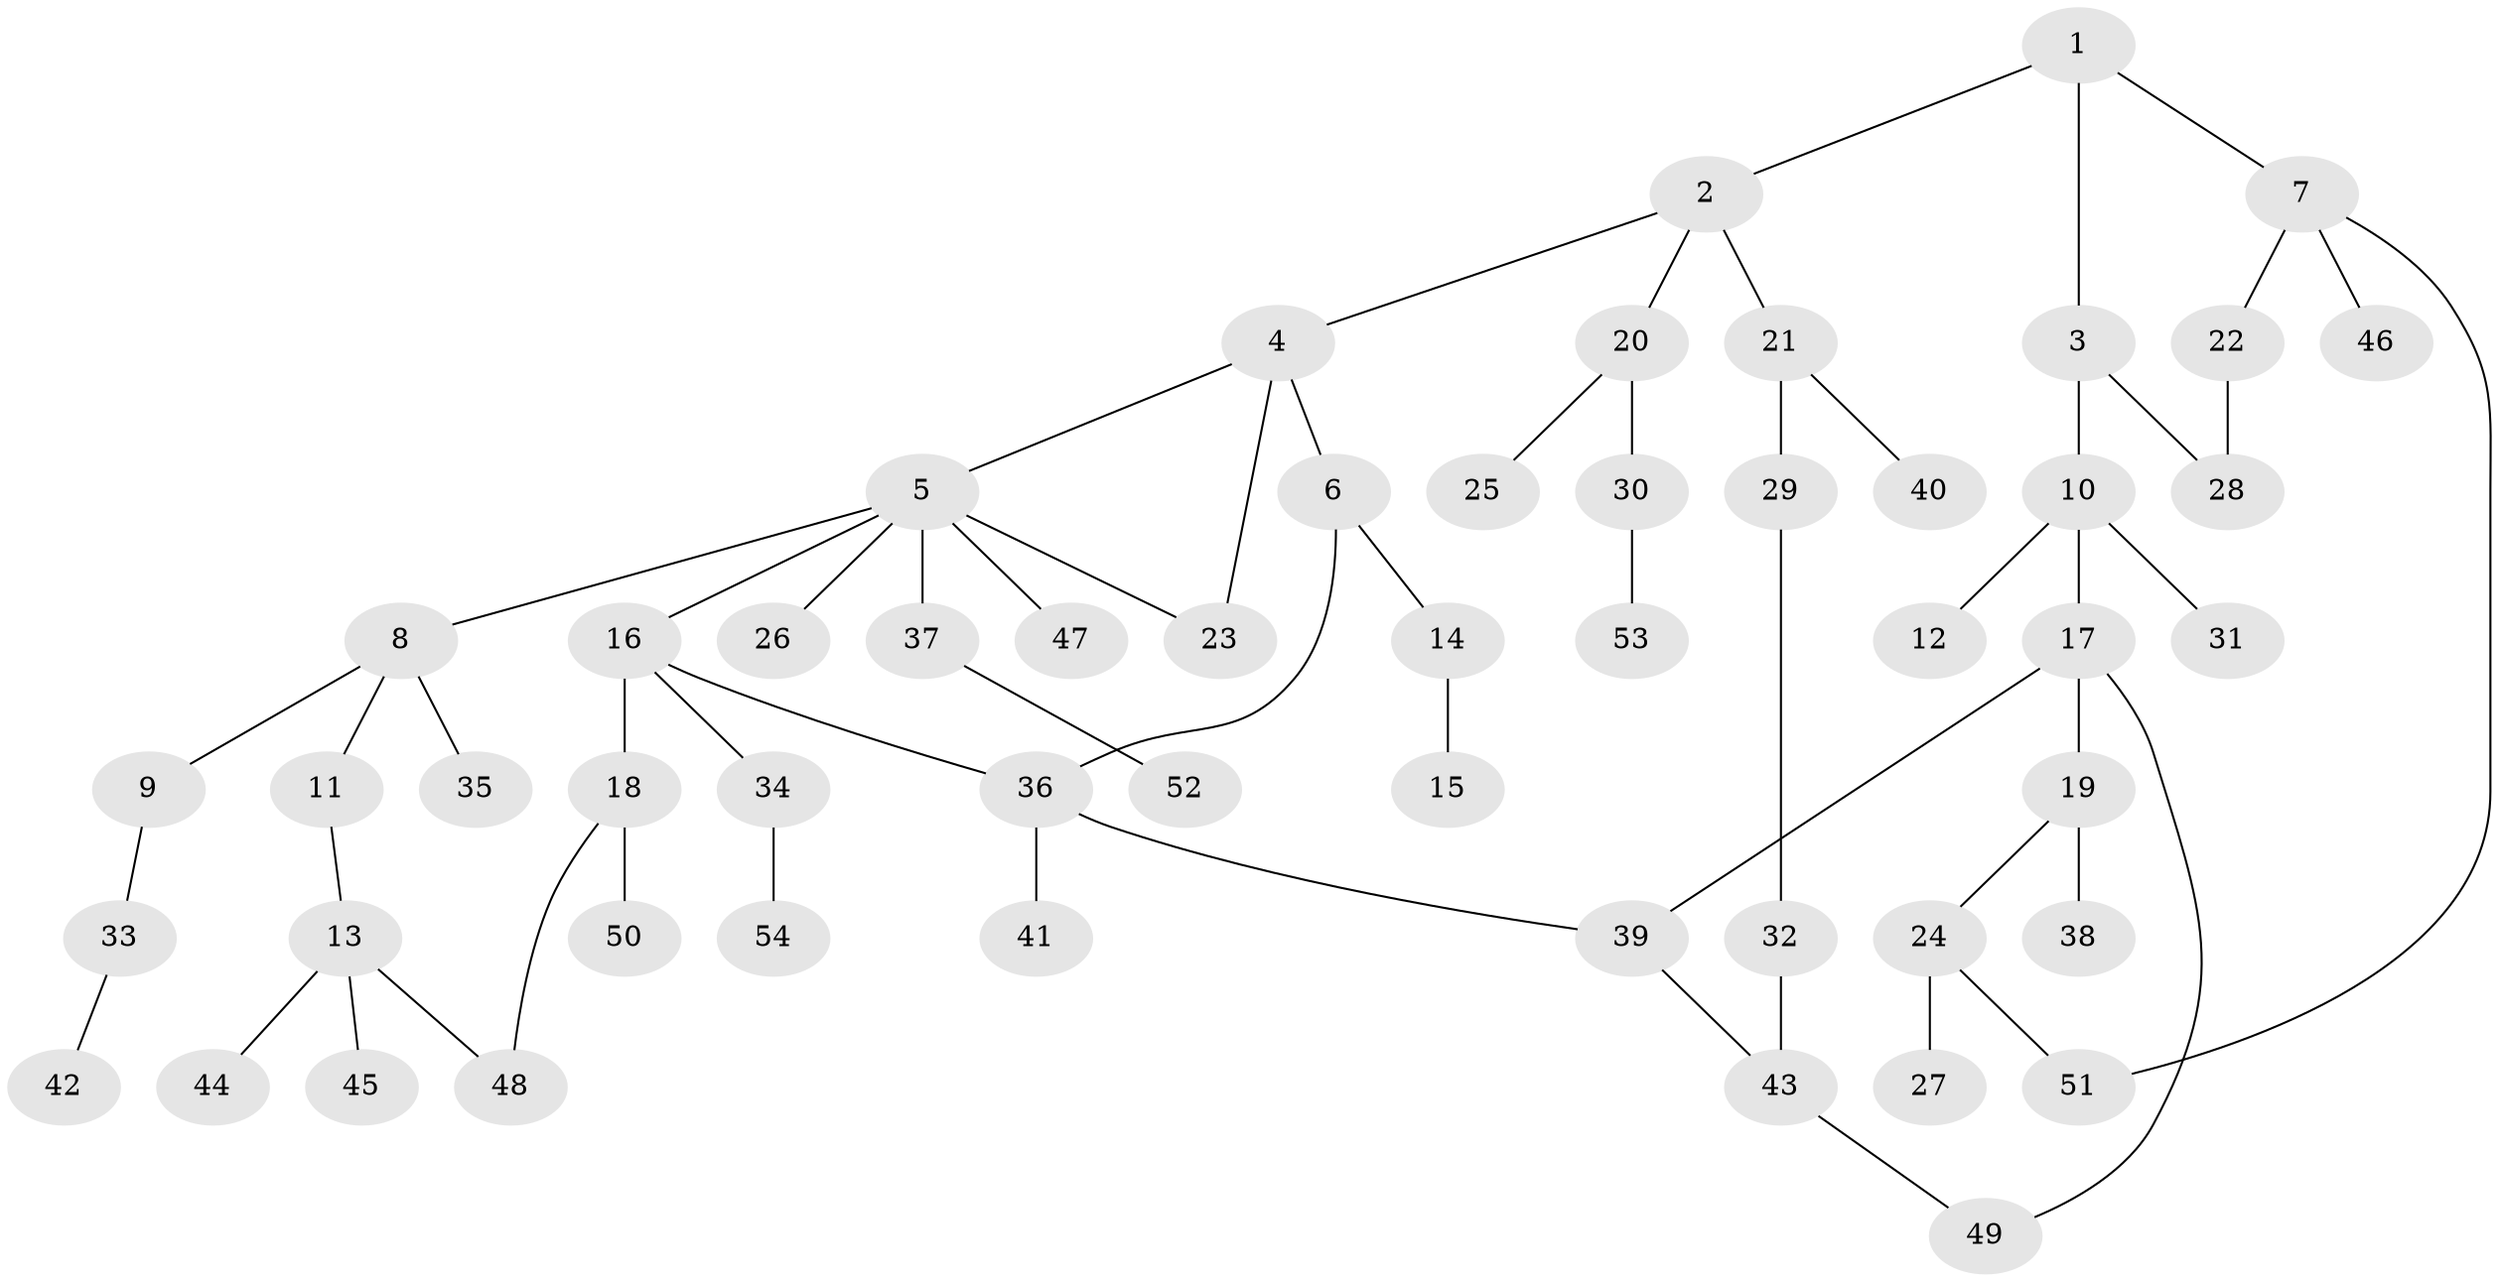 // Generated by graph-tools (version 1.1) at 2025/34/03/09/25 02:34:09]
// undirected, 54 vertices, 61 edges
graph export_dot {
graph [start="1"]
  node [color=gray90,style=filled];
  1;
  2;
  3;
  4;
  5;
  6;
  7;
  8;
  9;
  10;
  11;
  12;
  13;
  14;
  15;
  16;
  17;
  18;
  19;
  20;
  21;
  22;
  23;
  24;
  25;
  26;
  27;
  28;
  29;
  30;
  31;
  32;
  33;
  34;
  35;
  36;
  37;
  38;
  39;
  40;
  41;
  42;
  43;
  44;
  45;
  46;
  47;
  48;
  49;
  50;
  51;
  52;
  53;
  54;
  1 -- 2;
  1 -- 3;
  1 -- 7;
  2 -- 4;
  2 -- 20;
  2 -- 21;
  3 -- 10;
  3 -- 28;
  4 -- 5;
  4 -- 6;
  4 -- 23;
  5 -- 8;
  5 -- 16;
  5 -- 23;
  5 -- 26;
  5 -- 37;
  5 -- 47;
  6 -- 14;
  6 -- 36;
  7 -- 22;
  7 -- 46;
  7 -- 51;
  8 -- 9;
  8 -- 11;
  8 -- 35;
  9 -- 33;
  10 -- 12;
  10 -- 17;
  10 -- 31;
  11 -- 13;
  13 -- 44;
  13 -- 45;
  13 -- 48;
  14 -- 15;
  16 -- 18;
  16 -- 34;
  16 -- 36;
  17 -- 19;
  17 -- 39;
  17 -- 49;
  18 -- 50;
  18 -- 48;
  19 -- 24;
  19 -- 38;
  20 -- 25;
  20 -- 30;
  21 -- 29;
  21 -- 40;
  22 -- 28;
  24 -- 27;
  24 -- 51;
  29 -- 32;
  30 -- 53;
  32 -- 43;
  33 -- 42;
  34 -- 54;
  36 -- 41;
  36 -- 39;
  37 -- 52;
  39 -- 43;
  43 -- 49;
}
